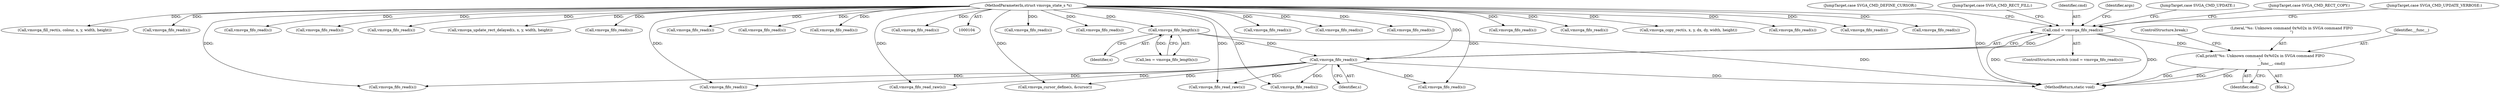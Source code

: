 digraph "0_qemu_167d97a3def77ee2dbf6e908b0ecbfe2103977db@API" {
"1000143" [label="(Call,cmd = vmsvga_fifo_read(s))"];
"1000145" [label="(Call,vmsvga_fifo_read(s))"];
"1000125" [label="(Call,vmsvga_fifo_length(s))"];
"1000105" [label="(MethodParameterIn,struct vmsvga_state_s *s)"];
"1000527" [label="(Call,printf(\"%s: Unknown command 0x%02x in SVGA command FIFO\n\",\n                   __func__, cmd))"];
"1000173" [label="(Call,vmsvga_fifo_read(s))"];
"1000143" [label="(Call,cmd = vmsvga_fifo_read(s))"];
"1000161" [label="(Call,vmsvga_fifo_read(s))"];
"1000299" [label="(Call,vmsvga_fifo_read(s))"];
"1000529" [label="(Identifier,__func__)"];
"1000194" [label="(Call,vmsvga_fifo_read(s))"];
"1000279" [label="(JumpTarget,case SVGA_CMD_DEFINE_CURSOR:)"];
"1000321" [label="(Call,vmsvga_fifo_read(s))"];
"1000329" [label="(Call,vmsvga_fifo_read(s))"];
"1000313" [label="(Call,vmsvga_fifo_read(s))"];
"1000252" [label="(Call,vmsvga_fifo_read(s))"];
"1000123" [label="(Call,len = vmsvga_fifo_length(s))"];
"1000210" [label="(Call,vmsvga_fifo_read(s))"];
"1000525" [label="(Call,vmsvga_fifo_read(s))"];
"1000264" [label="(Call,vmsvga_copy_rect(s, x, y, dx, dy, width, height))"];
"1000125" [label="(Call,vmsvga_fifo_length(s))"];
"1000182" [label="(JumpTarget,case SVGA_CMD_RECT_FILL:)"];
"1000198" [label="(Call,vmsvga_fifo_read(s))"];
"1000142" [label="(ControlStructure,switch (cmd = vmsvga_fifo_read(s)))"];
"1000105" [label="(MethodParameterIn,struct vmsvga_state_s *s)"];
"1000256" [label="(Call,vmsvga_fifo_read(s))"];
"1000240" [label="(Call,vmsvga_fifo_read(s))"];
"1000145" [label="(Call,vmsvga_fifo_read(s))"];
"1000531" [label="(ControlStructure,break;)"];
"1000214" [label="(Call,vmsvga_fill_rect(s, colour, x, y, width, height))"];
"1000126" [label="(Identifier,s)"];
"1000144" [label="(Identifier,cmd)"];
"1000248" [label="(Call,vmsvga_fifo_read(s))"];
"1000428" [label="(Call,vmsvga_cursor_define(s, &cursor))"];
"1000244" [label="(Call,vmsvga_fifo_read(s))"];
"1000146" [label="(Identifier,s)"];
"1000528" [label="(Literal,\"%s: Unknown command 0x%02x in SVGA command FIFO\n\")"];
"1000387" [label="(Identifier,args)"];
"1000260" [label="(Call,vmsvga_fifo_read(s))"];
"1000323" [label="(Call,vmsvga_fifo_read(s))"];
"1000175" [label="(Call,vmsvga_update_rect_delayed(s, x, y, width, height))"];
"1000206" [label="(Call,vmsvga_fifo_read(s))"];
"1000148" [label="(JumpTarget,case SVGA_CMD_UPDATE:)"];
"1000228" [label="(JumpTarget,case SVGA_CMD_RECT_COPY:)"];
"1000149" [label="(JumpTarget,case SVGA_CMD_UPDATE_VERBOSE:)"];
"1000530" [label="(Identifier,cmd)"];
"1000293" [label="(Call,vmsvga_fifo_read(s))"];
"1000305" [label="(Call,vmsvga_fifo_read(s))"];
"1000549" [label="(MethodReturn,static void)"];
"1000426" [label="(Call,vmsvga_fifo_read_raw(s))"];
"1000202" [label="(Call,vmsvga_fifo_read(s))"];
"1000169" [label="(Call,vmsvga_fifo_read(s))"];
"1000403" [label="(Call,vmsvga_fifo_read_raw(s))"];
"1000527" [label="(Call,printf(\"%s: Unknown command 0x%02x in SVGA command FIFO\n\",\n                   __func__, cmd))"];
"1000165" [label="(Call,vmsvga_fifo_read(s))"];
"1000136" [label="(Block,)"];
"1000143" -> "1000142"  [label="AST: "];
"1000143" -> "1000145"  [label="CFG: "];
"1000144" -> "1000143"  [label="AST: "];
"1000145" -> "1000143"  [label="AST: "];
"1000148" -> "1000143"  [label="CFG: "];
"1000149" -> "1000143"  [label="CFG: "];
"1000182" -> "1000143"  [label="CFG: "];
"1000228" -> "1000143"  [label="CFG: "];
"1000279" -> "1000143"  [label="CFG: "];
"1000387" -> "1000143"  [label="CFG: "];
"1000143" -> "1000549"  [label="DDG: "];
"1000143" -> "1000549"  [label="DDG: "];
"1000145" -> "1000143"  [label="DDG: "];
"1000143" -> "1000527"  [label="DDG: "];
"1000145" -> "1000146"  [label="CFG: "];
"1000146" -> "1000145"  [label="AST: "];
"1000145" -> "1000549"  [label="DDG: "];
"1000125" -> "1000145"  [label="DDG: "];
"1000105" -> "1000145"  [label="DDG: "];
"1000145" -> "1000161"  [label="DDG: "];
"1000145" -> "1000194"  [label="DDG: "];
"1000145" -> "1000240"  [label="DDG: "];
"1000145" -> "1000293"  [label="DDG: "];
"1000145" -> "1000403"  [label="DDG: "];
"1000145" -> "1000426"  [label="DDG: "];
"1000145" -> "1000428"  [label="DDG: "];
"1000125" -> "1000123"  [label="AST: "];
"1000125" -> "1000126"  [label="CFG: "];
"1000126" -> "1000125"  [label="AST: "];
"1000123" -> "1000125"  [label="CFG: "];
"1000125" -> "1000549"  [label="DDG: "];
"1000125" -> "1000123"  [label="DDG: "];
"1000105" -> "1000125"  [label="DDG: "];
"1000105" -> "1000104"  [label="AST: "];
"1000105" -> "1000549"  [label="DDG: "];
"1000105" -> "1000161"  [label="DDG: "];
"1000105" -> "1000165"  [label="DDG: "];
"1000105" -> "1000169"  [label="DDG: "];
"1000105" -> "1000173"  [label="DDG: "];
"1000105" -> "1000175"  [label="DDG: "];
"1000105" -> "1000194"  [label="DDG: "];
"1000105" -> "1000198"  [label="DDG: "];
"1000105" -> "1000202"  [label="DDG: "];
"1000105" -> "1000206"  [label="DDG: "];
"1000105" -> "1000210"  [label="DDG: "];
"1000105" -> "1000214"  [label="DDG: "];
"1000105" -> "1000240"  [label="DDG: "];
"1000105" -> "1000244"  [label="DDG: "];
"1000105" -> "1000248"  [label="DDG: "];
"1000105" -> "1000252"  [label="DDG: "];
"1000105" -> "1000256"  [label="DDG: "];
"1000105" -> "1000260"  [label="DDG: "];
"1000105" -> "1000264"  [label="DDG: "];
"1000105" -> "1000293"  [label="DDG: "];
"1000105" -> "1000299"  [label="DDG: "];
"1000105" -> "1000305"  [label="DDG: "];
"1000105" -> "1000313"  [label="DDG: "];
"1000105" -> "1000321"  [label="DDG: "];
"1000105" -> "1000323"  [label="DDG: "];
"1000105" -> "1000329"  [label="DDG: "];
"1000105" -> "1000403"  [label="DDG: "];
"1000105" -> "1000426"  [label="DDG: "];
"1000105" -> "1000428"  [label="DDG: "];
"1000105" -> "1000525"  [label="DDG: "];
"1000527" -> "1000136"  [label="AST: "];
"1000527" -> "1000530"  [label="CFG: "];
"1000528" -> "1000527"  [label="AST: "];
"1000529" -> "1000527"  [label="AST: "];
"1000530" -> "1000527"  [label="AST: "];
"1000531" -> "1000527"  [label="CFG: "];
"1000527" -> "1000549"  [label="DDG: "];
"1000527" -> "1000549"  [label="DDG: "];
"1000527" -> "1000549"  [label="DDG: "];
}
